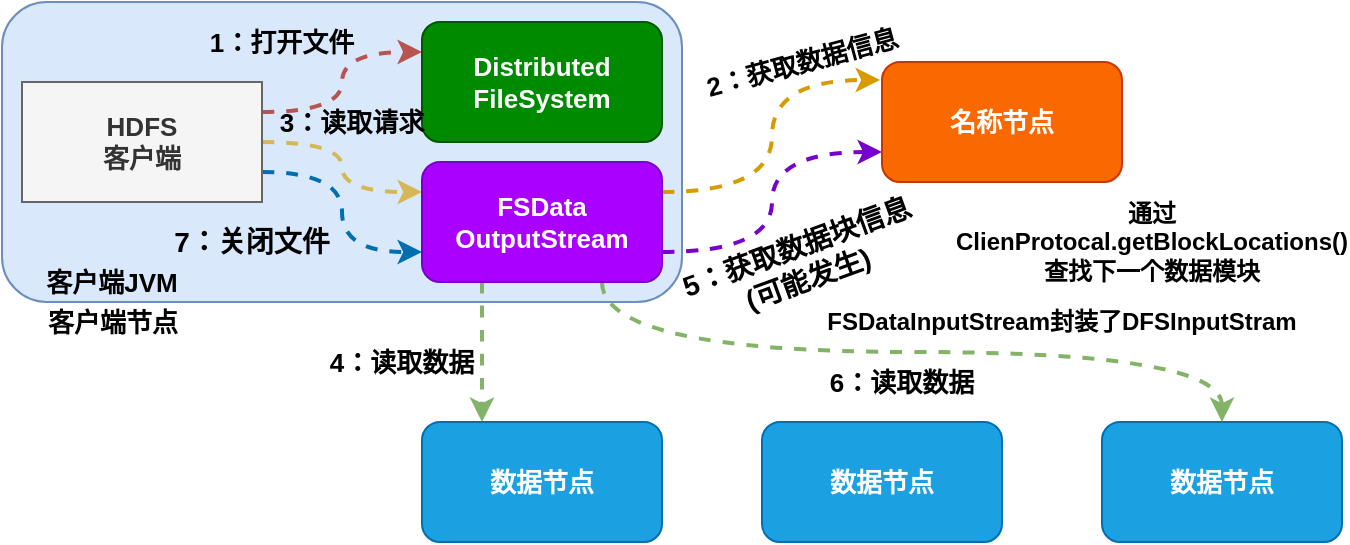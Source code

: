 <mxfile version="12.8.1" type="device"><diagram id="CaT88vmVcXjhK9K4JfMK" name="第 1 页"><mxGraphModel dx="782" dy="499" grid="1" gridSize="10" guides="1" tooltips="1" connect="1" arrows="1" fold="1" page="1" pageScale="1" pageWidth="827" pageHeight="1169" math="0" shadow="0"><root><mxCell id="0"/><mxCell id="1" parent="0"/><mxCell id="308Y2AXbTFqkFhph4UTZ-1" value="" style="rounded=1;whiteSpace=wrap;html=1;fillColor=#dae8fc;strokeColor=#6c8ebf;fontSize=13;fontStyle=1" parent="1" vertex="1"><mxGeometry x="20" y="10" width="340" height="150" as="geometry"/></mxCell><mxCell id="308Y2AXbTFqkFhph4UTZ-12" style="edgeStyle=orthogonalEdgeStyle;orthogonalLoop=1;jettySize=auto;html=1;exitX=1;exitY=0.25;exitDx=0;exitDy=0;entryX=0;entryY=0.25;entryDx=0;entryDy=0;curved=1;dashed=1;fontSize=13;fontStyle=1;fillColor=#f8cecc;strokeColor=#b85450;strokeWidth=2;" parent="1" source="308Y2AXbTFqkFhph4UTZ-2" target="308Y2AXbTFqkFhph4UTZ-3" edge="1"><mxGeometry relative="1" as="geometry"/></mxCell><mxCell id="308Y2AXbTFqkFhph4UTZ-13" style="edgeStyle=orthogonalEdgeStyle;curved=1;orthogonalLoop=1;jettySize=auto;html=1;exitX=1;exitY=0.5;exitDx=0;exitDy=0;entryX=0;entryY=0.25;entryDx=0;entryDy=0;dashed=1;fontSize=13;fontStyle=1;fillColor=#fff2cc;strokeColor=#d6b656;strokeWidth=2;" parent="1" source="308Y2AXbTFqkFhph4UTZ-2" target="308Y2AXbTFqkFhph4UTZ-4" edge="1"><mxGeometry relative="1" as="geometry"/></mxCell><mxCell id="308Y2AXbTFqkFhph4UTZ-14" style="edgeStyle=orthogonalEdgeStyle;curved=1;orthogonalLoop=1;jettySize=auto;html=1;exitX=1;exitY=0.75;exitDx=0;exitDy=0;entryX=0;entryY=0.75;entryDx=0;entryDy=0;dashed=1;fontSize=13;fontStyle=1;fillColor=#1ba1e2;strokeColor=#006EAF;strokeWidth=2;" parent="1" source="308Y2AXbTFqkFhph4UTZ-2" target="308Y2AXbTFqkFhph4UTZ-4" edge="1"><mxGeometry relative="1" as="geometry"/></mxCell><mxCell id="308Y2AXbTFqkFhph4UTZ-2" value="&lt;div style=&quot;font-size: 13px;&quot;&gt;HDFS&lt;/div&gt;&lt;div style=&quot;font-size: 13px;&quot;&gt;客户端&lt;br style=&quot;font-size: 13px;&quot;&gt;&lt;/div&gt;" style="rounded=0;whiteSpace=wrap;html=1;fillColor=#f5f5f5;strokeColor=#666666;fontColor=#333333;fontSize=13;fontStyle=1" parent="1" vertex="1"><mxGeometry x="30" y="50" width="120" height="60" as="geometry"/></mxCell><mxCell id="308Y2AXbTFqkFhph4UTZ-3" value="&lt;div style=&quot;font-size: 13px;&quot;&gt;Distributed&lt;/div&gt;&lt;div style=&quot;font-size: 13px;&quot;&gt;FileSystem&lt;br style=&quot;font-size: 13px;&quot;&gt;&lt;/div&gt;" style="rounded=1;whiteSpace=wrap;html=1;fillColor=#008a00;strokeColor=#005700;fontColor=#ffffff;fontSize=13;fontStyle=1" parent="1" vertex="1"><mxGeometry x="230" y="20" width="120" height="60" as="geometry"/></mxCell><mxCell id="308Y2AXbTFqkFhph4UTZ-15" style="edgeStyle=orthogonalEdgeStyle;curved=1;orthogonalLoop=1;jettySize=auto;html=1;exitX=1;exitY=0.25;exitDx=0;exitDy=0;entryX=-0.008;entryY=0.15;entryDx=0;entryDy=0;entryPerimeter=0;dashed=1;fontSize=13;fontStyle=1;fillColor=#ffe6cc;strokeColor=#d79b00;strokeWidth=2;" parent="1" source="308Y2AXbTFqkFhph4UTZ-4" target="308Y2AXbTFqkFhph4UTZ-5" edge="1"><mxGeometry relative="1" as="geometry"/></mxCell><mxCell id="308Y2AXbTFqkFhph4UTZ-16" style="edgeStyle=orthogonalEdgeStyle;curved=1;orthogonalLoop=1;jettySize=auto;html=1;exitX=1;exitY=0.75;exitDx=0;exitDy=0;entryX=0;entryY=0.75;entryDx=0;entryDy=0;dashed=1;fontSize=13;fontStyle=1;fillColor=#aa00ff;strokeColor=#7700CC;strokeWidth=2;" parent="1" source="308Y2AXbTFqkFhph4UTZ-4" target="308Y2AXbTFqkFhph4UTZ-5" edge="1"><mxGeometry relative="1" as="geometry"/></mxCell><mxCell id="308Y2AXbTFqkFhph4UTZ-17" style="edgeStyle=orthogonalEdgeStyle;curved=1;orthogonalLoop=1;jettySize=auto;html=1;exitX=0.25;exitY=1;exitDx=0;exitDy=0;entryX=0.25;entryY=0;entryDx=0;entryDy=0;dashed=1;fontSize=13;fontStyle=1;fillColor=#d5e8d4;strokeColor=#82b366;strokeWidth=2;" parent="1" source="308Y2AXbTFqkFhph4UTZ-4" target="308Y2AXbTFqkFhph4UTZ-6" edge="1"><mxGeometry relative="1" as="geometry"/></mxCell><mxCell id="JQ-HVOk1YRdV9gW-OoBa-3" style="edgeStyle=orthogonalEdgeStyle;orthogonalLoop=1;jettySize=auto;html=1;exitX=0.75;exitY=1;exitDx=0;exitDy=0;curved=1;fillColor=#d5e8d4;strokeColor=#82b366;strokeWidth=2;dashed=1;" edge="1" parent="1" source="308Y2AXbTFqkFhph4UTZ-4" target="308Y2AXbTFqkFhph4UTZ-9"><mxGeometry relative="1" as="geometry"/></mxCell><mxCell id="308Y2AXbTFqkFhph4UTZ-4" value="&lt;div style=&quot;font-size: 13px;&quot;&gt;FSData&lt;/div&gt;&lt;div style=&quot;font-size: 13px;&quot;&gt;OutputStream&lt;br style=&quot;font-size: 13px;&quot;&gt;&lt;/div&gt;" style="rounded=1;whiteSpace=wrap;html=1;fillColor=#aa00ff;strokeColor=#7700CC;fontColor=#ffffff;fontSize=13;fontStyle=1" parent="1" vertex="1"><mxGeometry x="230" y="90" width="120" height="60" as="geometry"/></mxCell><mxCell id="308Y2AXbTFqkFhph4UTZ-5" value="名称节点" style="rounded=1;whiteSpace=wrap;html=1;fillColor=#fa6800;strokeColor=#C73500;fontColor=#ffffff;fontSize=13;fontStyle=1" parent="1" vertex="1"><mxGeometry x="460" y="40" width="120" height="60" as="geometry"/></mxCell><mxCell id="308Y2AXbTFqkFhph4UTZ-6" value="数据节点" style="rounded=1;whiteSpace=wrap;html=1;fillColor=#1ba1e2;strokeColor=#006EAF;fontColor=#ffffff;fontSize=13;fontStyle=1" parent="1" vertex="1"><mxGeometry x="230" y="220" width="120" height="60" as="geometry"/></mxCell><mxCell id="308Y2AXbTFqkFhph4UTZ-7" value="数据节点" style="rounded=1;whiteSpace=wrap;html=1;fillColor=#1ba1e2;strokeColor=#006EAF;fontColor=#ffffff;fontSize=13;fontStyle=1" parent="1" vertex="1"><mxGeometry x="400" y="220" width="120" height="60" as="geometry"/></mxCell><mxCell id="308Y2AXbTFqkFhph4UTZ-9" value="数据节点" style="rounded=1;whiteSpace=wrap;html=1;fillColor=#1ba1e2;strokeColor=#006EAF;fontColor=#ffffff;fontSize=13;fontStyle=1" parent="1" vertex="1"><mxGeometry x="570" y="220" width="120" height="60" as="geometry"/></mxCell><mxCell id="308Y2AXbTFqkFhph4UTZ-11" style="edgeStyle=orthogonalEdgeStyle;rounded=0;orthogonalLoop=1;jettySize=auto;html=1;exitX=0.5;exitY=1;exitDx=0;exitDy=0;fontSize=13;fontStyle=1" parent="1" source="308Y2AXbTFqkFhph4UTZ-4" target="308Y2AXbTFqkFhph4UTZ-4" edge="1"><mxGeometry relative="1" as="geometry"/></mxCell><mxCell id="308Y2AXbTFqkFhph4UTZ-23" value="1：打开文件" style="text;html=1;strokeColor=none;fillColor=none;align=center;verticalAlign=middle;whiteSpace=wrap;rounded=0;fontSize=13;fontStyle=1" parent="1" vertex="1"><mxGeometry x="110" y="20" width="100" height="20" as="geometry"/></mxCell><mxCell id="308Y2AXbTFqkFhph4UTZ-25" value="2：获取数据信息" style="text;html=1;strokeColor=none;fillColor=none;align=center;verticalAlign=middle;whiteSpace=wrap;rounded=0;rotation=-15;fontSize=13;fontStyle=1" parent="1" vertex="1"><mxGeometry x="360" y="30" width="120" height="20" as="geometry"/></mxCell><mxCell id="308Y2AXbTFqkFhph4UTZ-26" value="3：读取请求" style="text;html=1;strokeColor=none;fillColor=none;align=center;verticalAlign=middle;whiteSpace=wrap;rounded=0;fontSize=13;fontStyle=1" parent="1" vertex="1"><mxGeometry x="150" y="60" width="90" height="20" as="geometry"/></mxCell><mxCell id="308Y2AXbTFqkFhph4UTZ-27" value="客户端JVM" style="text;html=1;strokeColor=none;fillColor=none;align=center;verticalAlign=middle;whiteSpace=wrap;rounded=0;fontSize=13;fontStyle=1" parent="1" vertex="1"><mxGeometry x="30" y="140" width="90" height="20" as="geometry"/></mxCell><mxCell id="308Y2AXbTFqkFhph4UTZ-28" value="客户端节点" style="text;html=1;strokeColor=none;fillColor=none;align=center;verticalAlign=middle;whiteSpace=wrap;rounded=0;fontSize=13;fontStyle=1" parent="1" vertex="1"><mxGeometry x="37.5" y="160" width="75" height="20" as="geometry"/></mxCell><mxCell id="308Y2AXbTFqkFhph4UTZ-29" value="4：读取数据" style="text;html=1;strokeColor=none;fillColor=none;align=center;verticalAlign=middle;whiteSpace=wrap;rounded=0;fontSize=13;fontStyle=1" parent="1" vertex="1"><mxGeometry x="170" y="180" width="100" height="20" as="geometry"/></mxCell><mxCell id="308Y2AXbTFqkFhph4UTZ-33" value="6：读取数据" style="text;html=1;strokeColor=none;fillColor=none;align=center;verticalAlign=middle;whiteSpace=wrap;rounded=0;fontSize=13;fontStyle=1" parent="1" vertex="1"><mxGeometry x="420" y="190" width="100" height="20" as="geometry"/></mxCell><mxCell id="308Y2AXbTFqkFhph4UTZ-39" value="&lt;font style=&quot;font-size: 14px&quot;&gt;5：获取数据块信息&lt;/font&gt;&lt;div&gt;&lt;font style=&quot;font-size: 14px&quot;&gt;(可能发生)&lt;br&gt;&lt;/font&gt;&lt;/div&gt;" style="text;html=1;strokeColor=none;fillColor=none;align=center;verticalAlign=middle;whiteSpace=wrap;rounded=0;fontSize=13;rotation=-20;fontStyle=1" parent="1" vertex="1"><mxGeometry x="355" y="130" width="130" height="20" as="geometry"/></mxCell><mxCell id="308Y2AXbTFqkFhph4UTZ-40" value="7：关闭文件" style="text;html=1;strokeColor=none;fillColor=none;align=center;verticalAlign=middle;whiteSpace=wrap;rounded=0;fontSize=14;fontStyle=1" parent="1" vertex="1"><mxGeometry x="90" y="120" width="110" height="20" as="geometry"/></mxCell><mxCell id="JQ-HVOk1YRdV9gW-OoBa-5" value="FSDataInputStream封装了DFSInputStram" style="text;html=1;strokeColor=none;fillColor=none;align=center;verticalAlign=middle;whiteSpace=wrap;rounded=0;fontStyle=1" vertex="1" parent="1"><mxGeometry x="410" y="160" width="280" height="20" as="geometry"/></mxCell><mxCell id="JQ-HVOk1YRdV9gW-OoBa-6" value="通过ClienProtocal.getBlockLocations()查找下一个数据模块" style="text;html=1;strokeColor=none;fillColor=none;align=center;verticalAlign=middle;whiteSpace=wrap;rounded=0;fontStyle=1" vertex="1" parent="1"><mxGeometry x="500" y="110" width="190" height="40" as="geometry"/></mxCell></root></mxGraphModel></diagram></mxfile>